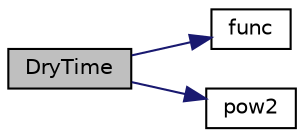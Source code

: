 digraph "DryTime"
{
  edge [fontname="Helvetica",fontsize="10",labelfontname="Helvetica",labelfontsize="10"];
  node [fontname="Helvetica",fontsize="10",shape=record];
  rankdir="LR";
  Node1 [label="DryTime",height=0.2,width=0.4,color="black", fillcolor="grey75", style="filled", fontcolor="black"];
  Node1 -> Node2 [color="midnightblue",fontsize="10",style="solid",fontname="Helvetica"];
  Node2 [label="func",height=0.2,width=0.4,color="black", fillcolor="white", style="filled",URL="$bur__brn_8c.html#a953d8bd7000bd606685e6dabfc02e52a"];
  Node1 -> Node3 [color="midnightblue",fontsize="10",style="solid",fontname="Helvetica"];
  Node3 [label="pow2",height=0.2,width=0.4,color="black", fillcolor="white", style="filled",URL="$bur__brn_8c.html#af1264880bf4b0941f3855bd7d5cbf1aa"];
}
